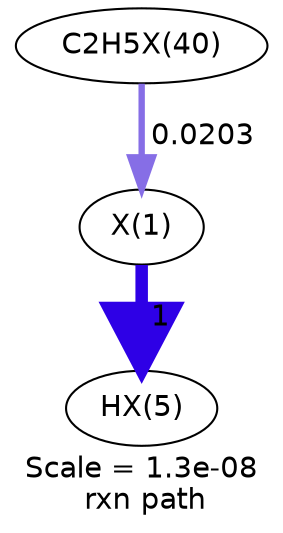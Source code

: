 digraph reaction_paths {
center=1;
s28 -> s29[fontname="Helvetica", style="setlinewidth(6)", arrowsize=3, color="0.7, 1.5, 0.9"
, label=" 1"];
s31 -> s28[fontname="Helvetica", style="setlinewidth(3.06)", arrowsize=1.53, color="0.7, 0.52, 0.9"
, label=" 0.0203"];
s28 [ fontname="Helvetica", label="X(1)"];
s29 [ fontname="Helvetica", label="HX(5)"];
s31 [ fontname="Helvetica", label="C2H5X(40)"];
 label = "Scale = 1.3e-08\l rxn path";
 fontname = "Helvetica";
}
